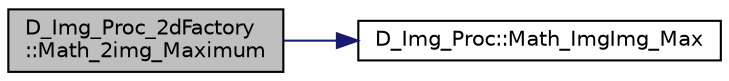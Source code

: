 digraph "D_Img_Proc_2dFactory::Math_2img_Maximum"
{
 // LATEX_PDF_SIZE
  edge [fontname="Helvetica",fontsize="10",labelfontname="Helvetica",labelfontsize="10"];
  node [fontname="Helvetica",fontsize="10",shape=record];
  rankdir="LR";
  Node1 [label="D_Img_Proc_2dFactory\l::Math_2img_Maximum",height=0.2,width=0.4,color="black", fillcolor="grey75", style="filled", fontcolor="black",tooltip=" "];
  Node1 -> Node2 [color="midnightblue",fontsize="10",style="solid",fontname="Helvetica"];
  Node2 [label="D_Img_Proc::Math_ImgImg_Max",height=0.2,width=0.4,color="black", fillcolor="white", style="filled",URL="$class_d___img___proc.html#a93abfb50040cbf85eadbdbe4ceaab115",tooltip=" "];
}
